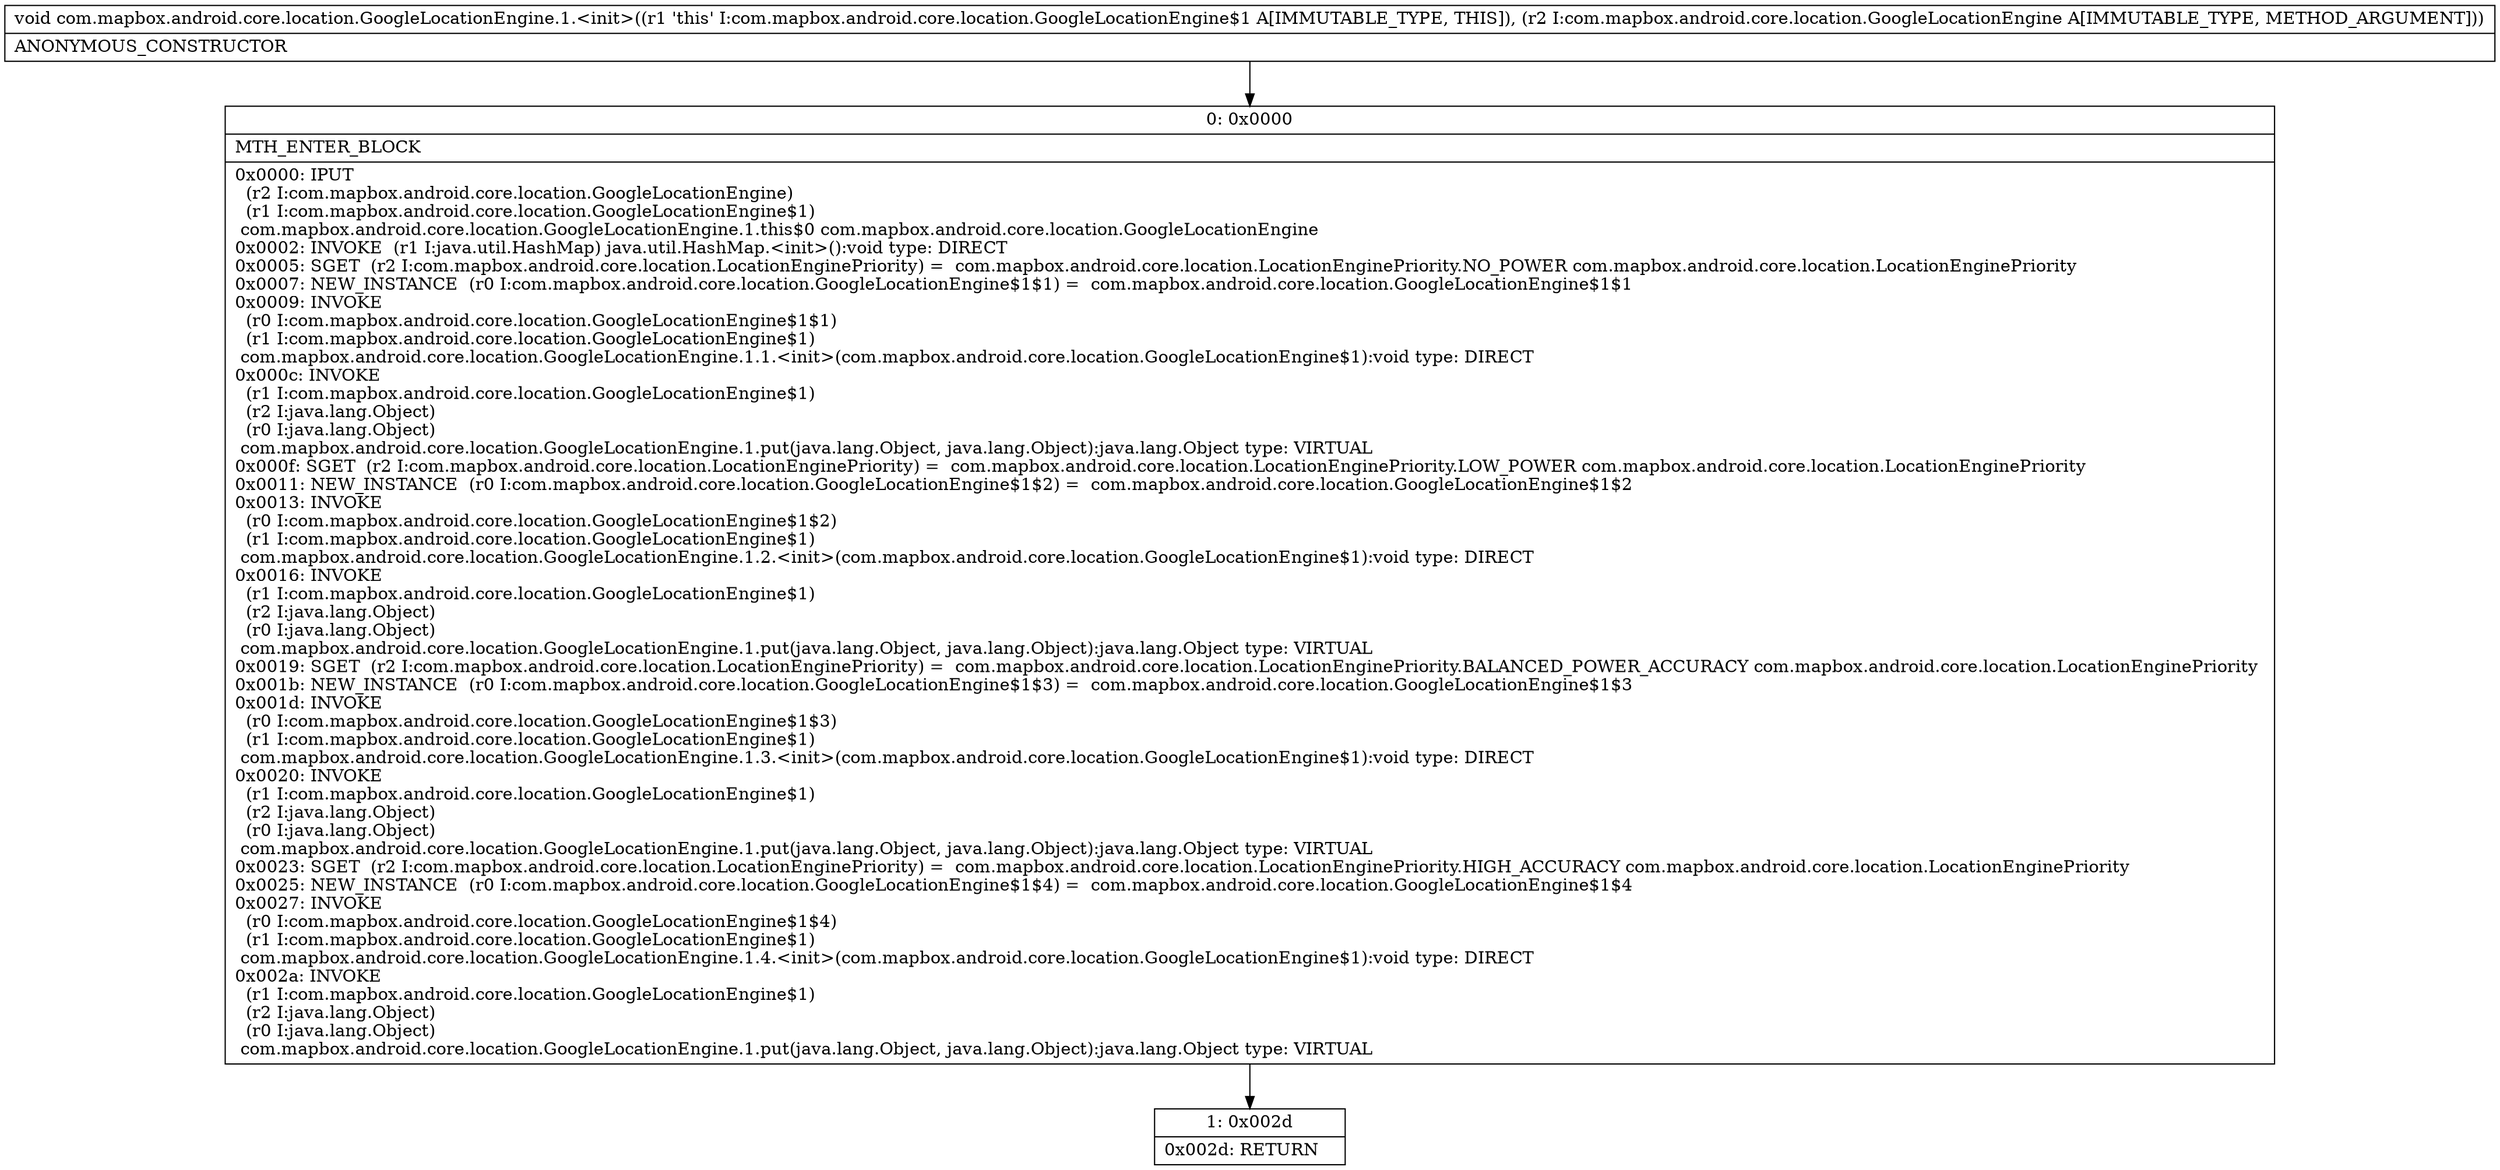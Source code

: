 digraph "CFG forcom.mapbox.android.core.location.GoogleLocationEngine.1.\<init\>(Lcom\/mapbox\/android\/core\/location\/GoogleLocationEngine;)V" {
Node_0 [shape=record,label="{0\:\ 0x0000|MTH_ENTER_BLOCK\l|0x0000: IPUT  \l  (r2 I:com.mapbox.android.core.location.GoogleLocationEngine)\l  (r1 I:com.mapbox.android.core.location.GoogleLocationEngine$1)\l com.mapbox.android.core.location.GoogleLocationEngine.1.this$0 com.mapbox.android.core.location.GoogleLocationEngine \l0x0002: INVOKE  (r1 I:java.util.HashMap) java.util.HashMap.\<init\>():void type: DIRECT \l0x0005: SGET  (r2 I:com.mapbox.android.core.location.LocationEnginePriority) =  com.mapbox.android.core.location.LocationEnginePriority.NO_POWER com.mapbox.android.core.location.LocationEnginePriority \l0x0007: NEW_INSTANCE  (r0 I:com.mapbox.android.core.location.GoogleLocationEngine$1$1) =  com.mapbox.android.core.location.GoogleLocationEngine$1$1 \l0x0009: INVOKE  \l  (r0 I:com.mapbox.android.core.location.GoogleLocationEngine$1$1)\l  (r1 I:com.mapbox.android.core.location.GoogleLocationEngine$1)\l com.mapbox.android.core.location.GoogleLocationEngine.1.1.\<init\>(com.mapbox.android.core.location.GoogleLocationEngine$1):void type: DIRECT \l0x000c: INVOKE  \l  (r1 I:com.mapbox.android.core.location.GoogleLocationEngine$1)\l  (r2 I:java.lang.Object)\l  (r0 I:java.lang.Object)\l com.mapbox.android.core.location.GoogleLocationEngine.1.put(java.lang.Object, java.lang.Object):java.lang.Object type: VIRTUAL \l0x000f: SGET  (r2 I:com.mapbox.android.core.location.LocationEnginePriority) =  com.mapbox.android.core.location.LocationEnginePriority.LOW_POWER com.mapbox.android.core.location.LocationEnginePriority \l0x0011: NEW_INSTANCE  (r0 I:com.mapbox.android.core.location.GoogleLocationEngine$1$2) =  com.mapbox.android.core.location.GoogleLocationEngine$1$2 \l0x0013: INVOKE  \l  (r0 I:com.mapbox.android.core.location.GoogleLocationEngine$1$2)\l  (r1 I:com.mapbox.android.core.location.GoogleLocationEngine$1)\l com.mapbox.android.core.location.GoogleLocationEngine.1.2.\<init\>(com.mapbox.android.core.location.GoogleLocationEngine$1):void type: DIRECT \l0x0016: INVOKE  \l  (r1 I:com.mapbox.android.core.location.GoogleLocationEngine$1)\l  (r2 I:java.lang.Object)\l  (r0 I:java.lang.Object)\l com.mapbox.android.core.location.GoogleLocationEngine.1.put(java.lang.Object, java.lang.Object):java.lang.Object type: VIRTUAL \l0x0019: SGET  (r2 I:com.mapbox.android.core.location.LocationEnginePriority) =  com.mapbox.android.core.location.LocationEnginePriority.BALANCED_POWER_ACCURACY com.mapbox.android.core.location.LocationEnginePriority \l0x001b: NEW_INSTANCE  (r0 I:com.mapbox.android.core.location.GoogleLocationEngine$1$3) =  com.mapbox.android.core.location.GoogleLocationEngine$1$3 \l0x001d: INVOKE  \l  (r0 I:com.mapbox.android.core.location.GoogleLocationEngine$1$3)\l  (r1 I:com.mapbox.android.core.location.GoogleLocationEngine$1)\l com.mapbox.android.core.location.GoogleLocationEngine.1.3.\<init\>(com.mapbox.android.core.location.GoogleLocationEngine$1):void type: DIRECT \l0x0020: INVOKE  \l  (r1 I:com.mapbox.android.core.location.GoogleLocationEngine$1)\l  (r2 I:java.lang.Object)\l  (r0 I:java.lang.Object)\l com.mapbox.android.core.location.GoogleLocationEngine.1.put(java.lang.Object, java.lang.Object):java.lang.Object type: VIRTUAL \l0x0023: SGET  (r2 I:com.mapbox.android.core.location.LocationEnginePriority) =  com.mapbox.android.core.location.LocationEnginePriority.HIGH_ACCURACY com.mapbox.android.core.location.LocationEnginePriority \l0x0025: NEW_INSTANCE  (r0 I:com.mapbox.android.core.location.GoogleLocationEngine$1$4) =  com.mapbox.android.core.location.GoogleLocationEngine$1$4 \l0x0027: INVOKE  \l  (r0 I:com.mapbox.android.core.location.GoogleLocationEngine$1$4)\l  (r1 I:com.mapbox.android.core.location.GoogleLocationEngine$1)\l com.mapbox.android.core.location.GoogleLocationEngine.1.4.\<init\>(com.mapbox.android.core.location.GoogleLocationEngine$1):void type: DIRECT \l0x002a: INVOKE  \l  (r1 I:com.mapbox.android.core.location.GoogleLocationEngine$1)\l  (r2 I:java.lang.Object)\l  (r0 I:java.lang.Object)\l com.mapbox.android.core.location.GoogleLocationEngine.1.put(java.lang.Object, java.lang.Object):java.lang.Object type: VIRTUAL \l}"];
Node_1 [shape=record,label="{1\:\ 0x002d|0x002d: RETURN   \l}"];
MethodNode[shape=record,label="{void com.mapbox.android.core.location.GoogleLocationEngine.1.\<init\>((r1 'this' I:com.mapbox.android.core.location.GoogleLocationEngine$1 A[IMMUTABLE_TYPE, THIS]), (r2 I:com.mapbox.android.core.location.GoogleLocationEngine A[IMMUTABLE_TYPE, METHOD_ARGUMENT]))  | ANONYMOUS_CONSTRUCTOR\l}"];
MethodNode -> Node_0;
Node_0 -> Node_1;
}

